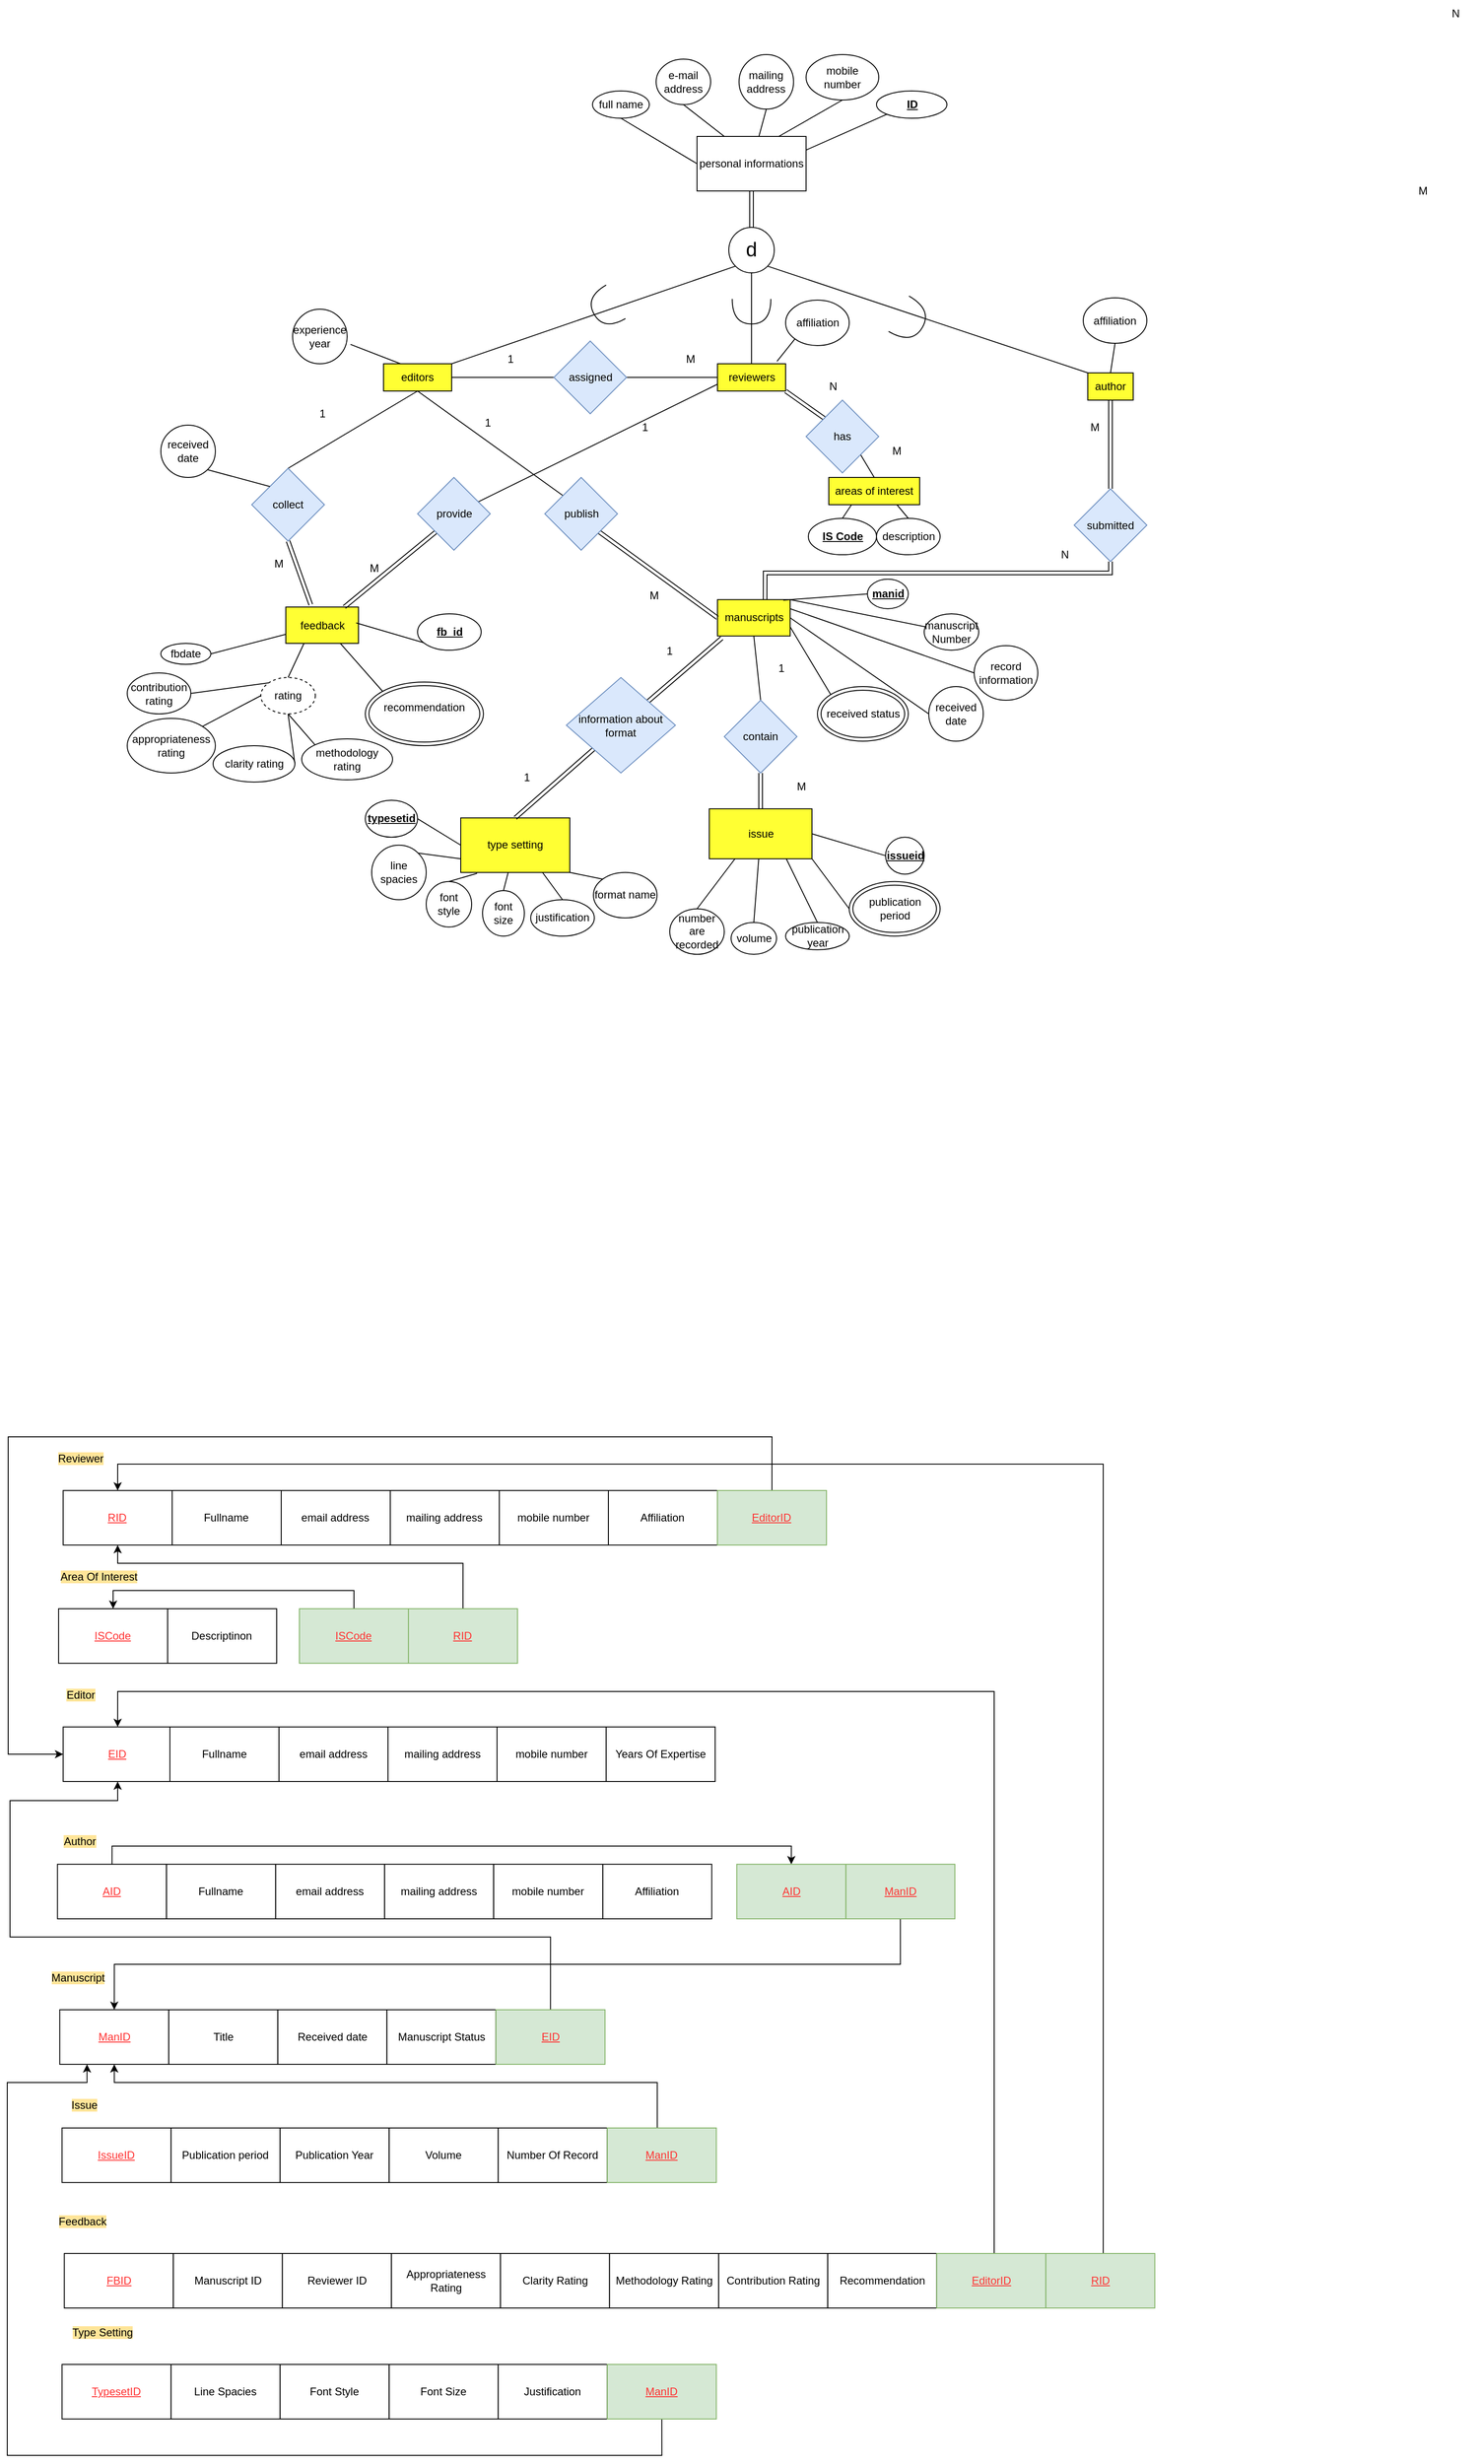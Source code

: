 <mxfile version="21.2.7" type="device">
  <diagram name="Sayfa -1" id="N_Sun983DTggrOHZfptF">
    <mxGraphModel dx="2062" dy="684" grid="1" gridSize="10" guides="1" tooltips="1" connect="1" arrows="1" fold="1" page="1" pageScale="1" pageWidth="827" pageHeight="1169" math="0" shadow="0">
      <root>
        <mxCell id="0" />
        <mxCell id="1" parent="0" />
        <mxCell id="JTGrG_RFn2T3CssoCH3i-1" style="rounded=0;orthogonalLoop=1;jettySize=auto;html=1;exitX=0.5;exitY=1;exitDx=0;exitDy=0;entryX=0.5;entryY=0;entryDx=0;entryDy=0;endArrow=none;endFill=0;" parent="1" source="JTGrG_RFn2T3CssoCH3i-4" target="JTGrG_RFn2T3CssoCH3i-60" edge="1">
          <mxGeometry relative="1" as="geometry" />
        </mxCell>
        <mxCell id="JTGrG_RFn2T3CssoCH3i-2" style="rounded=0;orthogonalLoop=1;jettySize=auto;html=1;exitX=1;exitY=0.5;exitDx=0;exitDy=0;entryX=0;entryY=0.5;entryDx=0;entryDy=0;endArrow=none;endFill=0;" parent="1" source="JTGrG_RFn2T3CssoCH3i-4" target="JTGrG_RFn2T3CssoCH3i-58" edge="1">
          <mxGeometry relative="1" as="geometry" />
        </mxCell>
        <mxCell id="JTGrG_RFn2T3CssoCH3i-3" style="rounded=0;orthogonalLoop=1;jettySize=auto;html=1;exitX=0.5;exitY=1;exitDx=0;exitDy=0;entryX=0;entryY=0;entryDx=0;entryDy=0;endArrow=none;endFill=0;" parent="1" source="JTGrG_RFn2T3CssoCH3i-4" target="JTGrG_RFn2T3CssoCH3i-56" edge="1">
          <mxGeometry relative="1" as="geometry" />
        </mxCell>
        <mxCell id="JTGrG_RFn2T3CssoCH3i-4" value="editors" style="rounded=0;whiteSpace=wrap;html=1;fillColor=#FFFF33;" parent="1" vertex="1">
          <mxGeometry x="-400" y="410" width="75" height="30" as="geometry" />
        </mxCell>
        <mxCell id="JTGrG_RFn2T3CssoCH3i-5" style="rounded=0;orthogonalLoop=1;jettySize=auto;html=1;exitX=1.061;exitY=0.645;exitDx=0;exitDy=0;entryX=0.25;entryY=0;entryDx=0;entryDy=0;endArrow=none;endFill=0;exitPerimeter=0;" parent="1" source="JTGrG_RFn2T3CssoCH3i-6" target="JTGrG_RFn2T3CssoCH3i-4" edge="1">
          <mxGeometry relative="1" as="geometry" />
        </mxCell>
        <mxCell id="JTGrG_RFn2T3CssoCH3i-6" value="experience year" style="ellipse;whiteSpace=wrap;html=1;" parent="1" vertex="1">
          <mxGeometry x="-500" y="350" width="60" height="60" as="geometry" />
        </mxCell>
        <mxCell id="JTGrG_RFn2T3CssoCH3i-12" style="rounded=0;orthogonalLoop=1;jettySize=auto;html=1;exitX=1;exitY=0.75;exitDx=0;exitDy=0;entryX=0;entryY=0;entryDx=0;entryDy=0;endArrow=none;endFill=0;" parent="1" source="JTGrG_RFn2T3CssoCH3i-15" target="JTGrG_RFn2T3CssoCH3i-118" edge="1">
          <mxGeometry relative="1" as="geometry">
            <mxPoint x="50.322" y="604.558" as="targetPoint" />
          </mxGeometry>
        </mxCell>
        <mxCell id="JTGrG_RFn2T3CssoCH3i-13" style="rounded=0;orthogonalLoop=1;jettySize=auto;html=1;entryX=0.5;entryY=0;entryDx=0;entryDy=0;endArrow=none;endFill=0;shape=link;exitX=1;exitY=0.5;exitDx=0;exitDy=0;" parent="1" source="JTGrG_RFn2T3CssoCH3i-77" target="JTGrG_RFn2T3CssoCH3i-43" edge="1">
          <mxGeometry relative="1" as="geometry">
            <mxPoint x="80" y="839.38" as="sourcePoint" />
          </mxGeometry>
        </mxCell>
        <mxCell id="JTGrG_RFn2T3CssoCH3i-14" style="rounded=0;orthogonalLoop=1;jettySize=auto;html=1;exitX=0.06;exitY=1.058;exitDx=0;exitDy=0;entryX=1;entryY=0;entryDx=0;entryDy=0;endArrow=none;endFill=0;exitPerimeter=0;shape=link;" parent="1" source="JTGrG_RFn2T3CssoCH3i-15" target="JTGrG_RFn2T3CssoCH3i-93" edge="1">
          <mxGeometry relative="1" as="geometry" />
        </mxCell>
        <mxCell id="JTGrG_RFn2T3CssoCH3i-15" value="manuscripts" style="rounded=0;whiteSpace=wrap;html=1;fillColor=#FFFF33;" parent="1" vertex="1">
          <mxGeometry x="-32.5" y="669.38" width="80" height="40" as="geometry" />
        </mxCell>
        <mxCell id="JTGrG_RFn2T3CssoCH3i-16" style="rounded=0;orthogonalLoop=1;jettySize=auto;html=1;exitX=0;exitY=0.5;exitDx=0;exitDy=0;entryX=1;entryY=0.5;entryDx=0;entryDy=0;endArrow=none;endFill=0;" parent="1" source="JTGrG_RFn2T3CssoCH3i-17" target="JTGrG_RFn2T3CssoCH3i-15" edge="1">
          <mxGeometry relative="1" as="geometry" />
        </mxCell>
        <mxCell id="JTGrG_RFn2T3CssoCH3i-17" value="received date" style="ellipse;whiteSpace=wrap;html=1;" parent="1" vertex="1">
          <mxGeometry x="200" y="765" width="60" height="60" as="geometry" />
        </mxCell>
        <mxCell id="JTGrG_RFn2T3CssoCH3i-18" style="rounded=0;orthogonalLoop=1;jettySize=auto;html=1;exitX=0;exitY=0.5;exitDx=0;exitDy=0;endArrow=none;endFill=0;entryX=1;entryY=0.25;entryDx=0;entryDy=0;" parent="1" source="JTGrG_RFn2T3CssoCH3i-19" target="JTGrG_RFn2T3CssoCH3i-15" edge="1">
          <mxGeometry relative="1" as="geometry" />
        </mxCell>
        <mxCell id="JTGrG_RFn2T3CssoCH3i-19" value="record information" style="ellipse;whiteSpace=wrap;html=1;" parent="1" vertex="1">
          <mxGeometry x="250" y="720" width="70" height="60" as="geometry" />
        </mxCell>
        <mxCell id="JTGrG_RFn2T3CssoCH3i-20" style="rounded=0;orthogonalLoop=1;jettySize=auto;html=1;entryX=1;entryY=0;entryDx=0;entryDy=0;endArrow=none;endFill=0;" parent="1" source="JTGrG_RFn2T3CssoCH3i-21" target="JTGrG_RFn2T3CssoCH3i-15" edge="1">
          <mxGeometry relative="1" as="geometry" />
        </mxCell>
        <mxCell id="JTGrG_RFn2T3CssoCH3i-21" value="manuscript Number" style="ellipse;whiteSpace=wrap;html=1;" parent="1" vertex="1">
          <mxGeometry x="195" y="685" width="60" height="40" as="geometry" />
        </mxCell>
        <mxCell id="JTGrG_RFn2T3CssoCH3i-22" value="author" style="rounded=0;whiteSpace=wrap;html=1;fillColor=#FFFF33;" parent="1" vertex="1">
          <mxGeometry x="375" y="420" width="50" height="30" as="geometry" />
        </mxCell>
        <mxCell id="DfyGqf4TCTLHo5Vh78Qi-8" style="rounded=0;orthogonalLoop=1;jettySize=auto;html=1;exitX=0.5;exitY=1;exitDx=0;exitDy=0;endArrow=none;endFill=0;" parent="1" source="JTGrG_RFn2T3CssoCH3i-28" target="JTGrG_RFn2T3CssoCH3i-120" edge="1">
          <mxGeometry relative="1" as="geometry" />
        </mxCell>
        <mxCell id="JTGrG_RFn2T3CssoCH3i-28" value="mailing address" style="ellipse;whiteSpace=wrap;html=1;" parent="1" vertex="1">
          <mxGeometry x="-8.75" y="70" width="60" height="60" as="geometry" />
        </mxCell>
        <mxCell id="JTGrG_RFn2T3CssoCH3i-31" style="rounded=0;orthogonalLoop=1;jettySize=auto;html=1;exitX=0;exitY=0.75;exitDx=0;exitDy=0;endArrow=none;endFill=0;" parent="1" source="JTGrG_RFn2T3CssoCH3i-33" target="JTGrG_RFn2T3CssoCH3i-62" edge="1">
          <mxGeometry relative="1" as="geometry" />
        </mxCell>
        <mxCell id="JTGrG_RFn2T3CssoCH3i-32" style="rounded=0;orthogonalLoop=1;jettySize=auto;html=1;exitX=1;exitY=1;exitDx=0;exitDy=0;entryX=0;entryY=0;entryDx=0;entryDy=0;endArrow=none;endFill=0;shape=link;" parent="1" source="JTGrG_RFn2T3CssoCH3i-33" target="JTGrG_RFn2T3CssoCH3i-64" edge="1">
          <mxGeometry relative="1" as="geometry" />
        </mxCell>
        <mxCell id="JTGrG_RFn2T3CssoCH3i-33" value="reviewers" style="rounded=0;whiteSpace=wrap;html=1;fillColor=#FFFF33;" parent="1" vertex="1">
          <mxGeometry x="-32.5" y="410" width="75" height="30" as="geometry" />
        </mxCell>
        <mxCell id="JTGrG_RFn2T3CssoCH3i-42" value="feedback" style="rounded=0;whiteSpace=wrap;html=1;fillColor=#FFFF33;" parent="1" vertex="1">
          <mxGeometry x="-507.5" y="677.5" width="80" height="40" as="geometry" />
        </mxCell>
        <mxCell id="DfyGqf4TCTLHo5Vh78Qi-77" style="rounded=0;orthogonalLoop=1;jettySize=auto;html=1;exitX=1;exitY=0.5;exitDx=0;exitDy=0;entryX=0;entryY=0.5;entryDx=0;entryDy=0;endArrow=none;endFill=0;" parent="1" source="JTGrG_RFn2T3CssoCH3i-43" target="DfyGqf4TCTLHo5Vh78Qi-76" edge="1">
          <mxGeometry relative="1" as="geometry" />
        </mxCell>
        <mxCell id="JTGrG_RFn2T3CssoCH3i-43" value="issue" style="rounded=0;whiteSpace=wrap;html=1;fillColor=#FFFF33;" parent="1" vertex="1">
          <mxGeometry x="-41.5" y="899.38" width="113" height="55" as="geometry" />
        </mxCell>
        <mxCell id="JTGrG_RFn2T3CssoCH3i-44" style="rounded=0;orthogonalLoop=1;jettySize=auto;html=1;exitX=0.5;exitY=0;exitDx=0;exitDy=0;endArrow=none;endFill=0;entryX=0.25;entryY=1;entryDx=0;entryDy=0;" parent="1" source="JTGrG_RFn2T3CssoCH3i-45" target="JTGrG_RFn2T3CssoCH3i-43" edge="1">
          <mxGeometry relative="1" as="geometry">
            <mxPoint x="40" y="1029.38" as="targetPoint" />
          </mxGeometry>
        </mxCell>
        <mxCell id="JTGrG_RFn2T3CssoCH3i-45" value="number are recorded" style="ellipse;whiteSpace=wrap;html=1;" parent="1" vertex="1">
          <mxGeometry x="-85" y="1009.38" width="60" height="50" as="geometry" />
        </mxCell>
        <mxCell id="JTGrG_RFn2T3CssoCH3i-46" style="rounded=0;orthogonalLoop=1;jettySize=auto;html=1;endArrow=none;endFill=0;exitX=0.5;exitY=0;exitDx=0;exitDy=0;" parent="1" source="JTGrG_RFn2T3CssoCH3i-47" target="JTGrG_RFn2T3CssoCH3i-43" edge="1">
          <mxGeometry relative="1" as="geometry" />
        </mxCell>
        <mxCell id="JTGrG_RFn2T3CssoCH3i-47" value="volume" style="ellipse;whiteSpace=wrap;html=1;" parent="1" vertex="1">
          <mxGeometry x="-17.5" y="1024.38" width="50" height="35" as="geometry" />
        </mxCell>
        <mxCell id="JTGrG_RFn2T3CssoCH3i-48" style="rounded=0;orthogonalLoop=1;jettySize=auto;html=1;exitX=0.5;exitY=0;exitDx=0;exitDy=0;endArrow=none;endFill=0;entryX=0.75;entryY=1;entryDx=0;entryDy=0;" parent="1" source="JTGrG_RFn2T3CssoCH3i-49" target="JTGrG_RFn2T3CssoCH3i-43" edge="1">
          <mxGeometry relative="1" as="geometry">
            <mxPoint x="321" y="924.38" as="targetPoint" />
          </mxGeometry>
        </mxCell>
        <mxCell id="JTGrG_RFn2T3CssoCH3i-49" value="publication year" style="ellipse;whiteSpace=wrap;html=1;" parent="1" vertex="1">
          <mxGeometry x="42.5" y="1024.38" width="70" height="30" as="geometry" />
        </mxCell>
        <mxCell id="JTGrG_RFn2T3CssoCH3i-50" style="rounded=0;orthogonalLoop=1;jettySize=auto;html=1;endArrow=none;endFill=0;exitX=0;exitY=0.5;exitDx=0;exitDy=0;entryX=1;entryY=1;entryDx=0;entryDy=0;" parent="1" source="JTGrG_RFn2T3CssoCH3i-119" target="JTGrG_RFn2T3CssoCH3i-43" edge="1">
          <mxGeometry relative="1" as="geometry">
            <mxPoint x="297" y="824.38" as="sourcePoint" />
            <mxPoint x="210" y="849.38" as="targetPoint" />
          </mxGeometry>
        </mxCell>
        <mxCell id="JTGrG_RFn2T3CssoCH3i-51" value="areas of interest" style="rounded=0;whiteSpace=wrap;html=1;fillColor=#FFFF33;" parent="1" vertex="1">
          <mxGeometry x="90" y="535" width="100" height="30" as="geometry" />
        </mxCell>
        <mxCell id="JTGrG_RFn2T3CssoCH3i-52" value="type setting" style="rounded=0;whiteSpace=wrap;html=1;fillColor=#FFFF33;" parent="1" vertex="1">
          <mxGeometry x="-315" y="909.38" width="120" height="60" as="geometry" />
        </mxCell>
        <mxCell id="JTGrG_RFn2T3CssoCH3i-154" style="rounded=0;orthogonalLoop=1;jettySize=auto;html=1;exitX=0.5;exitY=0;exitDx=0;exitDy=0;entryX=0.5;entryY=1;entryDx=0;entryDy=0;endArrow=none;endFill=0;shape=link;" parent="1" source="JTGrG_RFn2T3CssoCH3i-54" target="JTGrG_RFn2T3CssoCH3i-22" edge="1">
          <mxGeometry relative="1" as="geometry" />
        </mxCell>
        <mxCell id="JTGrG_RFn2T3CssoCH3i-155" style="rounded=0;orthogonalLoop=1;jettySize=auto;html=1;exitX=0.5;exitY=1;exitDx=0;exitDy=0;entryX=0.655;entryY=0.002;entryDx=0;entryDy=0;endArrow=none;endFill=0;entryPerimeter=0;shape=link;" parent="1" source="JTGrG_RFn2T3CssoCH3i-54" target="JTGrG_RFn2T3CssoCH3i-15" edge="1">
          <mxGeometry relative="1" as="geometry">
            <Array as="points">
              <mxPoint x="400" y="640" />
              <mxPoint x="20" y="640" />
            </Array>
          </mxGeometry>
        </mxCell>
        <mxCell id="JTGrG_RFn2T3CssoCH3i-54" value="submitted" style="rhombus;whiteSpace=wrap;html=1;fillColor=#dae8fc;strokeColor=#6c8ebf;" parent="1" vertex="1">
          <mxGeometry x="360" y="547.5" width="80" height="80" as="geometry" />
        </mxCell>
        <mxCell id="JTGrG_RFn2T3CssoCH3i-55" style="rounded=0;orthogonalLoop=1;jettySize=auto;html=1;exitX=1;exitY=1;exitDx=0;exitDy=0;entryX=0;entryY=0.5;entryDx=0;entryDy=0;endArrow=none;endFill=0;shape=link;" parent="1" source="JTGrG_RFn2T3CssoCH3i-56" target="JTGrG_RFn2T3CssoCH3i-15" edge="1">
          <mxGeometry relative="1" as="geometry" />
        </mxCell>
        <mxCell id="JTGrG_RFn2T3CssoCH3i-56" value="publish" style="rhombus;whiteSpace=wrap;html=1;fillColor=#dae8fc;strokeColor=#6c8ebf;" parent="1" vertex="1">
          <mxGeometry x="-222.5" y="535" width="80" height="80" as="geometry" />
        </mxCell>
        <mxCell id="JTGrG_RFn2T3CssoCH3i-57" style="rounded=0;orthogonalLoop=1;jettySize=auto;html=1;exitX=1;exitY=0.5;exitDx=0;exitDy=0;endArrow=none;endFill=0;" parent="1" source="JTGrG_RFn2T3CssoCH3i-58" target="JTGrG_RFn2T3CssoCH3i-33" edge="1">
          <mxGeometry relative="1" as="geometry" />
        </mxCell>
        <mxCell id="JTGrG_RFn2T3CssoCH3i-58" value="assigned" style="rhombus;whiteSpace=wrap;html=1;fillColor=#dae8fc;strokeColor=#6c8ebf;" parent="1" vertex="1">
          <mxGeometry x="-212.5" y="385" width="80" height="80" as="geometry" />
        </mxCell>
        <mxCell id="JTGrG_RFn2T3CssoCH3i-59" style="rounded=0;orthogonalLoop=1;jettySize=auto;html=1;exitX=0.5;exitY=1;exitDx=0;exitDy=0;endArrow=none;endFill=0;shape=link;" parent="1" source="JTGrG_RFn2T3CssoCH3i-60" edge="1">
          <mxGeometry relative="1" as="geometry">
            <mxPoint x="-480" y="675" as="targetPoint" />
          </mxGeometry>
        </mxCell>
        <mxCell id="JTGrG_RFn2T3CssoCH3i-60" value="collect" style="rhombus;whiteSpace=wrap;html=1;fillColor=#dae8fc;strokeColor=#6c8ebf;" parent="1" vertex="1">
          <mxGeometry x="-545" y="525" width="80" height="80" as="geometry" />
        </mxCell>
        <mxCell id="JTGrG_RFn2T3CssoCH3i-61" style="rounded=0;orthogonalLoop=1;jettySize=auto;html=1;exitX=0;exitY=1;exitDx=0;exitDy=0;endArrow=none;endFill=0;shape=link;" parent="1" source="JTGrG_RFn2T3CssoCH3i-62" target="JTGrG_RFn2T3CssoCH3i-42" edge="1">
          <mxGeometry relative="1" as="geometry" />
        </mxCell>
        <mxCell id="JTGrG_RFn2T3CssoCH3i-62" value="provide" style="rhombus;whiteSpace=wrap;html=1;fillColor=#dae8fc;strokeColor=#6c8ebf;" parent="1" vertex="1">
          <mxGeometry x="-362.5" y="535" width="80" height="80" as="geometry" />
        </mxCell>
        <mxCell id="JTGrG_RFn2T3CssoCH3i-63" style="rounded=0;orthogonalLoop=1;jettySize=auto;html=1;exitX=1;exitY=1;exitDx=0;exitDy=0;entryX=0.5;entryY=0;entryDx=0;entryDy=0;endArrow=none;endFill=0;" parent="1" source="JTGrG_RFn2T3CssoCH3i-64" target="JTGrG_RFn2T3CssoCH3i-51" edge="1">
          <mxGeometry relative="1" as="geometry" />
        </mxCell>
        <mxCell id="JTGrG_RFn2T3CssoCH3i-64" value="has" style="rhombus;whiteSpace=wrap;html=1;fillColor=#dae8fc;strokeColor=#6c8ebf;" parent="1" vertex="1">
          <mxGeometry x="65" y="450" width="80" height="80" as="geometry" />
        </mxCell>
        <mxCell id="JTGrG_RFn2T3CssoCH3i-67" value="N" style="text;html=1;strokeColor=none;fillColor=none;align=center;verticalAlign=middle;whiteSpace=wrap;rounded=0;" parent="1" vertex="1">
          <mxGeometry x="320" y="605" width="60" height="30" as="geometry" />
        </mxCell>
        <mxCell id="JTGrG_RFn2T3CssoCH3i-68" value="M" style="text;html=1;strokeColor=none;fillColor=none;align=center;verticalAlign=middle;whiteSpace=wrap;rounded=0;" parent="1" vertex="1">
          <mxGeometry x="353" y="465" width="60" height="30" as="geometry" />
        </mxCell>
        <mxCell id="JTGrG_RFn2T3CssoCH3i-72" value="1" style="text;html=1;strokeColor=none;fillColor=none;align=center;verticalAlign=middle;whiteSpace=wrap;rounded=0;" parent="1" vertex="1">
          <mxGeometry x="-497.5" y="450" width="60" height="30" as="geometry" />
        </mxCell>
        <mxCell id="JTGrG_RFn2T3CssoCH3i-73" value="M" style="text;html=1;strokeColor=none;fillColor=none;align=center;verticalAlign=middle;whiteSpace=wrap;rounded=0;" parent="1" vertex="1">
          <mxGeometry x="-132.5" y="650" width="60" height="30" as="geometry" />
        </mxCell>
        <mxCell id="JTGrG_RFn2T3CssoCH3i-74" value="M" style="text;html=1;strokeColor=none;fillColor=none;align=center;verticalAlign=middle;whiteSpace=wrap;rounded=0;" parent="1" vertex="1">
          <mxGeometry x="713.75" y="205" width="60" height="30" as="geometry" />
        </mxCell>
        <mxCell id="JTGrG_RFn2T3CssoCH3i-75" value="N" style="text;html=1;strokeColor=none;fillColor=none;align=center;verticalAlign=middle;whiteSpace=wrap;rounded=0;" parent="1" vertex="1">
          <mxGeometry x="750" y="10" width="60" height="30" as="geometry" />
        </mxCell>
        <mxCell id="JTGrG_RFn2T3CssoCH3i-76" value="" style="rounded=0;orthogonalLoop=1;jettySize=auto;html=1;exitX=0.5;exitY=1;exitDx=0;exitDy=0;entryX=0;entryY=0.5;entryDx=0;entryDy=0;endArrow=none;endFill=0;" parent="1" source="JTGrG_RFn2T3CssoCH3i-15" target="JTGrG_RFn2T3CssoCH3i-77" edge="1">
          <mxGeometry relative="1" as="geometry">
            <mxPoint x="23" y="709.38" as="sourcePoint" />
            <mxPoint x="429" y="954.38" as="targetPoint" />
          </mxGeometry>
        </mxCell>
        <mxCell id="JTGrG_RFn2T3CssoCH3i-77" value="contain" style="rhombus;whiteSpace=wrap;html=1;fillColor=#dae8fc;strokeColor=#6c8ebf;direction=south;" parent="1" vertex="1">
          <mxGeometry x="-25" y="780" width="80" height="80" as="geometry" />
        </mxCell>
        <mxCell id="JTGrG_RFn2T3CssoCH3i-78" value="1" style="text;html=1;strokeColor=none;fillColor=none;align=center;verticalAlign=middle;whiteSpace=wrap;rounded=0;" parent="1" vertex="1">
          <mxGeometry x="7.5" y="730" width="60" height="30" as="geometry" />
        </mxCell>
        <mxCell id="JTGrG_RFn2T3CssoCH3i-79" value="M" style="text;html=1;strokeColor=none;fillColor=none;align=center;verticalAlign=middle;whiteSpace=wrap;rounded=0;" parent="1" vertex="1">
          <mxGeometry x="30" y="860" width="60" height="30" as="geometry" />
        </mxCell>
        <mxCell id="JTGrG_RFn2T3CssoCH3i-80" style="rounded=0;orthogonalLoop=1;jettySize=auto;html=1;exitX=0.5;exitY=0;exitDx=0;exitDy=0;entryX=0.75;entryY=1;entryDx=0;entryDy=0;endArrow=none;endFill=0;" parent="1" source="JTGrG_RFn2T3CssoCH3i-81" target="JTGrG_RFn2T3CssoCH3i-51" edge="1">
          <mxGeometry relative="1" as="geometry" />
        </mxCell>
        <mxCell id="JTGrG_RFn2T3CssoCH3i-81" value="description" style="ellipse;whiteSpace=wrap;html=1;" parent="1" vertex="1">
          <mxGeometry x="142.5" y="580" width="70" height="40" as="geometry" />
        </mxCell>
        <mxCell id="JTGrG_RFn2T3CssoCH3i-82" style="rounded=0;orthogonalLoop=1;jettySize=auto;html=1;exitX=0.5;exitY=0;exitDx=0;exitDy=0;entryX=0.25;entryY=1;entryDx=0;entryDy=0;endArrow=none;endFill=0;" parent="1" source="JTGrG_RFn2T3CssoCH3i-83" target="JTGrG_RFn2T3CssoCH3i-51" edge="1">
          <mxGeometry relative="1" as="geometry" />
        </mxCell>
        <mxCell id="JTGrG_RFn2T3CssoCH3i-83" value="&lt;u&gt;&lt;b&gt;IS Code&lt;/b&gt;&lt;/u&gt;" style="ellipse;whiteSpace=wrap;html=1;" parent="1" vertex="1">
          <mxGeometry x="67.5" y="580" width="75" height="40" as="geometry" />
        </mxCell>
        <mxCell id="JTGrG_RFn2T3CssoCH3i-84" style="rounded=0;orthogonalLoop=1;jettySize=auto;html=1;exitX=1;exitY=0;exitDx=0;exitDy=0;entryX=0;entryY=0.75;entryDx=0;entryDy=0;endArrow=none;endFill=0;" parent="1" source="JTGrG_RFn2T3CssoCH3i-85" target="JTGrG_RFn2T3CssoCH3i-52" edge="1">
          <mxGeometry relative="1" as="geometry" />
        </mxCell>
        <mxCell id="JTGrG_RFn2T3CssoCH3i-85" value="line spacies" style="ellipse;whiteSpace=wrap;html=1;" parent="1" vertex="1">
          <mxGeometry x="-413" y="939.38" width="60" height="60" as="geometry" />
        </mxCell>
        <mxCell id="JTGrG_RFn2T3CssoCH3i-86" style="rounded=0;orthogonalLoop=1;jettySize=auto;html=1;exitX=0.5;exitY=0;exitDx=0;exitDy=0;entryX=0.75;entryY=1;entryDx=0;entryDy=0;endArrow=none;endFill=0;" parent="1" source="JTGrG_RFn2T3CssoCH3i-87" target="JTGrG_RFn2T3CssoCH3i-52" edge="1">
          <mxGeometry relative="1" as="geometry" />
        </mxCell>
        <mxCell id="JTGrG_RFn2T3CssoCH3i-87" value="justification" style="ellipse;whiteSpace=wrap;html=1;" parent="1" vertex="1">
          <mxGeometry x="-238" y="999.38" width="70" height="40" as="geometry" />
        </mxCell>
        <mxCell id="JTGrG_RFn2T3CssoCH3i-88" style="rounded=0;orthogonalLoop=1;jettySize=auto;html=1;exitX=0.5;exitY=0;exitDx=0;exitDy=0;endArrow=none;endFill=0;" parent="1" source="JTGrG_RFn2T3CssoCH3i-89" target="JTGrG_RFn2T3CssoCH3i-52" edge="1">
          <mxGeometry relative="1" as="geometry" />
        </mxCell>
        <mxCell id="JTGrG_RFn2T3CssoCH3i-89" value="font size" style="ellipse;whiteSpace=wrap;html=1;" parent="1" vertex="1">
          <mxGeometry x="-291" y="989.38" width="46" height="50" as="geometry" />
        </mxCell>
        <mxCell id="JTGrG_RFn2T3CssoCH3i-90" style="rounded=0;orthogonalLoop=1;jettySize=auto;html=1;exitX=0.5;exitY=0;exitDx=0;exitDy=0;entryX=0.15;entryY=1.017;entryDx=0;entryDy=0;entryPerimeter=0;endArrow=none;endFill=0;" parent="1" source="JTGrG_RFn2T3CssoCH3i-91" target="JTGrG_RFn2T3CssoCH3i-52" edge="1">
          <mxGeometry relative="1" as="geometry" />
        </mxCell>
        <mxCell id="JTGrG_RFn2T3CssoCH3i-91" value="font style" style="ellipse;whiteSpace=wrap;html=1;" parent="1" vertex="1">
          <mxGeometry x="-353" y="979.38" width="50" height="50" as="geometry" />
        </mxCell>
        <mxCell id="JTGrG_RFn2T3CssoCH3i-92" style="rounded=0;orthogonalLoop=1;jettySize=auto;html=1;exitX=0;exitY=1;exitDx=0;exitDy=0;entryX=0.5;entryY=0;entryDx=0;entryDy=0;endArrow=none;endFill=0;shape=link;" parent="1" source="JTGrG_RFn2T3CssoCH3i-93" target="JTGrG_RFn2T3CssoCH3i-52" edge="1">
          <mxGeometry relative="1" as="geometry" />
        </mxCell>
        <mxCell id="JTGrG_RFn2T3CssoCH3i-93" value="information about format" style="rhombus;whiteSpace=wrap;html=1;fillColor=#dae8fc;strokeColor=#6c8ebf;" parent="1" vertex="1">
          <mxGeometry x="-198.75" y="755" width="120" height="105" as="geometry" />
        </mxCell>
        <mxCell id="JTGrG_RFn2T3CssoCH3i-94" style="rounded=0;orthogonalLoop=1;jettySize=auto;html=1;exitX=0;exitY=0;exitDx=0;exitDy=0;entryX=0.75;entryY=1;entryDx=0;entryDy=0;endArrow=none;endFill=0;" parent="1" source="JTGrG_RFn2T3CssoCH3i-113" target="JTGrG_RFn2T3CssoCH3i-42" edge="1">
          <mxGeometry relative="1" as="geometry">
            <mxPoint x="-703.793" y="712.931" as="sourcePoint" />
          </mxGeometry>
        </mxCell>
        <mxCell id="JTGrG_RFn2T3CssoCH3i-95" style="rounded=0;orthogonalLoop=1;jettySize=auto;html=1;exitX=0.5;exitY=1;exitDx=0;exitDy=0;endArrow=none;endFill=0;" parent="1" source="JTGrG_RFn2T3CssoCH3i-96" edge="1">
          <mxGeometry relative="1" as="geometry">
            <mxPoint x="-430" y="695" as="targetPoint" />
          </mxGeometry>
        </mxCell>
        <mxCell id="JTGrG_RFn2T3CssoCH3i-96" value="&lt;u&gt;&lt;b&gt;fb_id&lt;br&gt;&lt;/b&gt;&lt;/u&gt;" style="ellipse;whiteSpace=wrap;html=1;" parent="1" vertex="1">
          <mxGeometry x="-362.5" y="685" width="70" height="40" as="geometry" />
        </mxCell>
        <mxCell id="JTGrG_RFn2T3CssoCH3i-97" style="rounded=0;orthogonalLoop=1;jettySize=auto;html=1;exitX=0;exitY=0;exitDx=0;exitDy=0;endArrow=none;endFill=0;entryX=0.5;entryY=1;entryDx=0;entryDy=0;" parent="1" source="JTGrG_RFn2T3CssoCH3i-98" target="JTGrG_RFn2T3CssoCH3i-115" edge="1">
          <mxGeometry relative="1" as="geometry">
            <mxPoint x="-577.95" y="831.55" as="targetPoint" />
          </mxGeometry>
        </mxCell>
        <mxCell id="JTGrG_RFn2T3CssoCH3i-98" value="methodology rating" style="ellipse;whiteSpace=wrap;html=1;" parent="1" vertex="1">
          <mxGeometry x="-490" y="822.5" width="100" height="45" as="geometry" />
        </mxCell>
        <mxCell id="JTGrG_RFn2T3CssoCH3i-99" style="rounded=0;orthogonalLoop=1;jettySize=auto;html=1;exitX=1;exitY=0.5;exitDx=0;exitDy=0;entryX=0.5;entryY=1;entryDx=0;entryDy=0;endArrow=none;endFill=0;" parent="1" source="JTGrG_RFn2T3CssoCH3i-100" target="JTGrG_RFn2T3CssoCH3i-115" edge="1">
          <mxGeometry relative="1" as="geometry">
            <mxPoint x="-582.5" y="816.25" as="targetPoint" />
          </mxGeometry>
        </mxCell>
        <mxCell id="JTGrG_RFn2T3CssoCH3i-100" value="clarity rating" style="ellipse;whiteSpace=wrap;html=1;" parent="1" vertex="1">
          <mxGeometry x="-587.5" y="830" width="90" height="40" as="geometry" />
        </mxCell>
        <mxCell id="JTGrG_RFn2T3CssoCH3i-101" style="rounded=0;orthogonalLoop=1;jettySize=auto;html=1;exitX=1;exitY=0;exitDx=0;exitDy=0;entryX=0;entryY=0.5;entryDx=0;entryDy=0;endArrow=none;endFill=0;" parent="1" source="JTGrG_RFn2T3CssoCH3i-102" target="JTGrG_RFn2T3CssoCH3i-115" edge="1">
          <mxGeometry relative="1" as="geometry">
            <mxPoint x="-572.192" y="794.988" as="targetPoint" />
          </mxGeometry>
        </mxCell>
        <mxCell id="JTGrG_RFn2T3CssoCH3i-102" value="appropriateness rating" style="ellipse;whiteSpace=wrap;html=1;" parent="1" vertex="1">
          <mxGeometry x="-682" y="800" width="97" height="60" as="geometry" />
        </mxCell>
        <mxCell id="JTGrG_RFn2T3CssoCH3i-103" style="rounded=0;orthogonalLoop=1;jettySize=auto;html=1;exitX=0;exitY=0;exitDx=0;exitDy=0;entryX=1;entryY=1;entryDx=0;entryDy=0;endArrow=none;endFill=0;" parent="1" source="JTGrG_RFn2T3CssoCH3i-104" target="JTGrG_RFn2T3CssoCH3i-52" edge="1">
          <mxGeometry relative="1" as="geometry" />
        </mxCell>
        <mxCell id="JTGrG_RFn2T3CssoCH3i-104" value="format name" style="ellipse;whiteSpace=wrap;html=1;" parent="1" vertex="1">
          <mxGeometry x="-169" y="969.38" width="70" height="50" as="geometry" />
        </mxCell>
        <mxCell id="JTGrG_RFn2T3CssoCH3i-105" value="1" style="text;html=1;strokeColor=none;fillColor=none;align=center;verticalAlign=middle;whiteSpace=wrap;rounded=0;" parent="1" vertex="1">
          <mxGeometry x="-142.5" y="465" width="60" height="30" as="geometry" />
        </mxCell>
        <mxCell id="JTGrG_RFn2T3CssoCH3i-106" value="M" style="text;html=1;strokeColor=none;fillColor=none;align=center;verticalAlign=middle;whiteSpace=wrap;rounded=0;" parent="1" vertex="1">
          <mxGeometry x="-440" y="620" width="60" height="30" as="geometry" />
        </mxCell>
        <mxCell id="JTGrG_RFn2T3CssoCH3i-107" value="M" style="text;html=1;strokeColor=none;fillColor=none;align=center;verticalAlign=middle;whiteSpace=wrap;rounded=0;" parent="1" vertex="1">
          <mxGeometry x="-92.5" y="390" width="60" height="30" as="geometry" />
        </mxCell>
        <mxCell id="JTGrG_RFn2T3CssoCH3i-109" value="M" style="text;html=1;strokeColor=none;fillColor=none;align=center;verticalAlign=middle;whiteSpace=wrap;rounded=0;" parent="1" vertex="1">
          <mxGeometry x="-545" y="615" width="60" height="30" as="geometry" />
        </mxCell>
        <mxCell id="JTGrG_RFn2T3CssoCH3i-110" value="1" style="text;html=1;strokeColor=none;fillColor=none;align=center;verticalAlign=middle;whiteSpace=wrap;rounded=0;" parent="1" vertex="1">
          <mxGeometry x="-290" y="390" width="60" height="30" as="geometry" />
        </mxCell>
        <mxCell id="JTGrG_RFn2T3CssoCH3i-111" style="rounded=0;orthogonalLoop=1;jettySize=auto;html=1;exitX=1;exitY=0.5;exitDx=0;exitDy=0;entryX=0;entryY=0;entryDx=0;entryDy=0;endArrow=none;endFill=0;" parent="1" source="JTGrG_RFn2T3CssoCH3i-112" target="JTGrG_RFn2T3CssoCH3i-115" edge="1">
          <mxGeometry relative="1" as="geometry" />
        </mxCell>
        <mxCell id="JTGrG_RFn2T3CssoCH3i-112" value="contribution rating" style="ellipse;whiteSpace=wrap;html=1;" parent="1" vertex="1">
          <mxGeometry x="-682" y="750" width="70" height="45" as="geometry" />
        </mxCell>
        <mxCell id="JTGrG_RFn2T3CssoCH3i-113" value="&#xa;&lt;span style=&quot;color: rgb(0, 0, 0); font-family: Helvetica; font-size: 12px; font-style: normal; font-variant-ligatures: normal; font-variant-caps: normal; font-weight: 400; letter-spacing: normal; orphans: 2; text-align: center; text-indent: 0px; text-transform: none; widows: 2; word-spacing: 0px; -webkit-text-stroke-width: 0px; background-color: rgb(251, 251, 251); text-decoration-thickness: initial; text-decoration-style: initial; text-decoration-color: initial; float: none; display: inline !important;&quot;&gt;recommendation&lt;/span&gt;&#xa;&#xa;" style="ellipse;shape=doubleEllipse;whiteSpace=wrap;html=1;" parent="1" vertex="1">
          <mxGeometry x="-420" y="760" width="130" height="70" as="geometry" />
        </mxCell>
        <mxCell id="JTGrG_RFn2T3CssoCH3i-114" style="rounded=0;orthogonalLoop=1;jettySize=auto;html=1;exitX=0.5;exitY=0;exitDx=0;exitDy=0;entryX=0.25;entryY=1;entryDx=0;entryDy=0;endArrow=none;endFill=0;" parent="1" source="JTGrG_RFn2T3CssoCH3i-115" target="JTGrG_RFn2T3CssoCH3i-42" edge="1">
          <mxGeometry relative="1" as="geometry" />
        </mxCell>
        <mxCell id="JTGrG_RFn2T3CssoCH3i-115" value="rating" style="ellipse;whiteSpace=wrap;html=1;dashed=1;" parent="1" vertex="1">
          <mxGeometry x="-535" y="755" width="60" height="40" as="geometry" />
        </mxCell>
        <mxCell id="JTGrG_RFn2T3CssoCH3i-116" style="rounded=0;orthogonalLoop=1;jettySize=auto;html=1;exitX=1;exitY=1;exitDx=0;exitDy=0;entryX=0;entryY=0;entryDx=0;entryDy=0;endArrow=none;endFill=0;" parent="1" source="JTGrG_RFn2T3CssoCH3i-117" target="JTGrG_RFn2T3CssoCH3i-60" edge="1">
          <mxGeometry relative="1" as="geometry" />
        </mxCell>
        <mxCell id="JTGrG_RFn2T3CssoCH3i-117" value="received date" style="ellipse;whiteSpace=wrap;html=1;" parent="1" vertex="1">
          <mxGeometry x="-645" y="477.5" width="60" height="57.5" as="geometry" />
        </mxCell>
        <mxCell id="JTGrG_RFn2T3CssoCH3i-118" value="received status" style="ellipse;shape=doubleEllipse;whiteSpace=wrap;html=1;" parent="1" vertex="1">
          <mxGeometry x="77.5" y="765" width="100" height="60" as="geometry" />
        </mxCell>
        <mxCell id="JTGrG_RFn2T3CssoCH3i-119" value="publication period" style="ellipse;shape=doubleEllipse;whiteSpace=wrap;html=1;" parent="1" vertex="1">
          <mxGeometry x="112.5" y="979.38" width="100" height="60" as="geometry" />
        </mxCell>
        <mxCell id="JTGrG_RFn2T3CssoCH3i-120" value="personal informations" style="rounded=0;whiteSpace=wrap;html=1;" parent="1" vertex="1">
          <mxGeometry x="-55" y="160" width="120" height="60" as="geometry" />
        </mxCell>
        <mxCell id="JTGrG_RFn2T3CssoCH3i-127" style="rounded=0;orthogonalLoop=1;jettySize=auto;html=1;exitX=0.5;exitY=0;exitDx=0;exitDy=0;entryX=0.5;entryY=1;entryDx=0;entryDy=0;endArrow=none;endFill=0;shape=link;" parent="1" source="JTGrG_RFn2T3CssoCH3i-121" target="JTGrG_RFn2T3CssoCH3i-120" edge="1">
          <mxGeometry relative="1" as="geometry" />
        </mxCell>
        <mxCell id="JTGrG_RFn2T3CssoCH3i-140" style="rounded=0;orthogonalLoop=1;jettySize=auto;html=1;exitX=1;exitY=1;exitDx=0;exitDy=0;entryX=0;entryY=0;entryDx=0;entryDy=0;endArrow=none;endFill=0;" parent="1" source="JTGrG_RFn2T3CssoCH3i-121" target="JTGrG_RFn2T3CssoCH3i-22" edge="1">
          <mxGeometry relative="1" as="geometry" />
        </mxCell>
        <mxCell id="JTGrG_RFn2T3CssoCH3i-141" style="rounded=0;orthogonalLoop=1;jettySize=auto;html=1;exitX=0;exitY=1;exitDx=0;exitDy=0;entryX=1;entryY=0;entryDx=0;entryDy=0;endArrow=none;endFill=0;" parent="1" source="JTGrG_RFn2T3CssoCH3i-121" target="JTGrG_RFn2T3CssoCH3i-4" edge="1">
          <mxGeometry relative="1" as="geometry" />
        </mxCell>
        <mxCell id="JTGrG_RFn2T3CssoCH3i-142" style="rounded=0;orthogonalLoop=1;jettySize=auto;html=1;exitX=0.5;exitY=1;exitDx=0;exitDy=0;entryX=0.5;entryY=0;entryDx=0;entryDy=0;endArrow=none;endFill=0;" parent="1" source="JTGrG_RFn2T3CssoCH3i-121" target="JTGrG_RFn2T3CssoCH3i-33" edge="1">
          <mxGeometry relative="1" as="geometry" />
        </mxCell>
        <mxCell id="JTGrG_RFn2T3CssoCH3i-121" value="&lt;font style=&quot;font-size: 22px;&quot;&gt;d&lt;/font&gt;" style="ellipse;whiteSpace=wrap;html=1;aspect=fixed;" parent="1" vertex="1">
          <mxGeometry x="-20" y="260" width="50" height="50" as="geometry" />
        </mxCell>
        <mxCell id="JTGrG_RFn2T3CssoCH3i-149" style="rounded=0;orthogonalLoop=1;jettySize=auto;html=1;exitX=0.5;exitY=1;exitDx=0;exitDy=0;entryX=0.75;entryY=0;entryDx=0;entryDy=0;endArrow=none;endFill=0;" parent="1" source="JTGrG_RFn2T3CssoCH3i-123" target="JTGrG_RFn2T3CssoCH3i-120" edge="1">
          <mxGeometry relative="1" as="geometry" />
        </mxCell>
        <mxCell id="JTGrG_RFn2T3CssoCH3i-123" value="mobile number" style="ellipse;whiteSpace=wrap;html=1;" parent="1" vertex="1">
          <mxGeometry x="65" y="70" width="80" height="50" as="geometry" />
        </mxCell>
        <mxCell id="DfyGqf4TCTLHo5Vh78Qi-7" style="rounded=0;orthogonalLoop=1;jettySize=auto;html=1;exitX=0.5;exitY=1;exitDx=0;exitDy=0;entryX=0.5;entryY=0;entryDx=0;entryDy=0;endArrow=none;endFill=0;" parent="1" source="JTGrG_RFn2T3CssoCH3i-124" target="JTGrG_RFn2T3CssoCH3i-22" edge="1">
          <mxGeometry relative="1" as="geometry" />
        </mxCell>
        <mxCell id="JTGrG_RFn2T3CssoCH3i-124" value="affiliation" style="ellipse;whiteSpace=wrap;html=1;" parent="1" vertex="1">
          <mxGeometry x="370" y="337.5" width="70" height="50" as="geometry" />
        </mxCell>
        <mxCell id="JTGrG_RFn2T3CssoCH3i-147" style="rounded=0;orthogonalLoop=1;jettySize=auto;html=1;exitX=0.5;exitY=1;exitDx=0;exitDy=0;entryX=0.25;entryY=0;entryDx=0;entryDy=0;endArrow=none;endFill=0;" parent="1" source="JTGrG_RFn2T3CssoCH3i-125" target="JTGrG_RFn2T3CssoCH3i-120" edge="1">
          <mxGeometry relative="1" as="geometry" />
        </mxCell>
        <mxCell id="JTGrG_RFn2T3CssoCH3i-125" value="e-mail address" style="ellipse;whiteSpace=wrap;html=1;" parent="1" vertex="1">
          <mxGeometry x="-100" y="75" width="60" height="50" as="geometry" />
        </mxCell>
        <mxCell id="JTGrG_RFn2T3CssoCH3i-146" style="rounded=0;orthogonalLoop=1;jettySize=auto;html=1;exitX=0.5;exitY=1;exitDx=0;exitDy=0;entryX=0;entryY=0.5;entryDx=0;entryDy=0;endArrow=none;endFill=0;" parent="1" source="JTGrG_RFn2T3CssoCH3i-126" target="JTGrG_RFn2T3CssoCH3i-120" edge="1">
          <mxGeometry relative="1" as="geometry" />
        </mxCell>
        <mxCell id="JTGrG_RFn2T3CssoCH3i-126" value="full name" style="ellipse;whiteSpace=wrap;html=1;" parent="1" vertex="1">
          <mxGeometry x="-170" y="110" width="62.5" height="30" as="geometry" />
        </mxCell>
        <mxCell id="JTGrG_RFn2T3CssoCH3i-128" value="" style="shape=requiredInterface;html=1;verticalLabelPosition=bottom;sketch=0;rotation=30;" parent="1" vertex="1">
          <mxGeometry x="165" y="340" width="30" height="45" as="geometry" />
        </mxCell>
        <mxCell id="JTGrG_RFn2T3CssoCH3i-137" value="" style="shape=requiredInterface;html=1;verticalLabelPosition=bottom;sketch=0;rotation=90;" parent="1" vertex="1">
          <mxGeometry x="-8.75" y="331.25" width="27.5" height="42.5" as="geometry" />
        </mxCell>
        <mxCell id="JTGrG_RFn2T3CssoCH3i-144" value="" style="shape=requiredInterface;html=1;verticalLabelPosition=bottom;sketch=0;rotation=-210;" parent="1" vertex="1">
          <mxGeometry x="-170" y="327.5" width="27.5" height="42.5" as="geometry" />
        </mxCell>
        <mxCell id="DfyGqf4TCTLHo5Vh78Qi-1" value="N" style="text;html=1;strokeColor=none;fillColor=none;align=center;verticalAlign=middle;whiteSpace=wrap;rounded=0;" parent="1" vertex="1">
          <mxGeometry x="65" y="420" width="60" height="30" as="geometry" />
        </mxCell>
        <mxCell id="DfyGqf4TCTLHo5Vh78Qi-2" value="M" style="text;html=1;strokeColor=none;fillColor=none;align=center;verticalAlign=middle;whiteSpace=wrap;rounded=0;" parent="1" vertex="1">
          <mxGeometry x="135" y="491.25" width="60" height="30" as="geometry" />
        </mxCell>
        <mxCell id="DfyGqf4TCTLHo5Vh78Qi-4" style="rounded=0;orthogonalLoop=1;jettySize=auto;html=1;exitX=1;exitY=0.5;exitDx=0;exitDy=0;entryX=0;entryY=0.75;entryDx=0;entryDy=0;endArrow=none;endFill=0;" parent="1" source="DfyGqf4TCTLHo5Vh78Qi-3" target="JTGrG_RFn2T3CssoCH3i-42" edge="1">
          <mxGeometry relative="1" as="geometry" />
        </mxCell>
        <mxCell id="DfyGqf4TCTLHo5Vh78Qi-3" value="fbdate" style="ellipse;whiteSpace=wrap;html=1;" parent="1" vertex="1">
          <mxGeometry x="-645" y="717.5" width="55" height="23" as="geometry" />
        </mxCell>
        <mxCell id="DfyGqf4TCTLHo5Vh78Qi-5" value="1" style="text;html=1;strokeColor=none;fillColor=none;align=center;verticalAlign=middle;whiteSpace=wrap;rounded=0;" parent="1" vertex="1">
          <mxGeometry x="-272.5" y="850" width="60" height="30" as="geometry" />
        </mxCell>
        <mxCell id="DfyGqf4TCTLHo5Vh78Qi-6" value="1" style="text;html=1;strokeColor=none;fillColor=none;align=center;verticalAlign=middle;whiteSpace=wrap;rounded=0;" parent="1" vertex="1">
          <mxGeometry x="-115" y="710.5" width="60" height="30" as="geometry" />
        </mxCell>
        <mxCell id="DfyGqf4TCTLHo5Vh78Qi-10" style="rounded=0;orthogonalLoop=1;jettySize=auto;html=1;exitX=0;exitY=1;exitDx=0;exitDy=0;entryX=0.874;entryY=-0.09;entryDx=0;entryDy=0;entryPerimeter=0;endArrow=none;endFill=0;" parent="1" source="DfyGqf4TCTLHo5Vh78Qi-9" target="JTGrG_RFn2T3CssoCH3i-33" edge="1">
          <mxGeometry relative="1" as="geometry" />
        </mxCell>
        <mxCell id="DfyGqf4TCTLHo5Vh78Qi-9" value="affiliation" style="ellipse;whiteSpace=wrap;html=1;" parent="1" vertex="1">
          <mxGeometry x="42.5" y="340" width="70" height="50" as="geometry" />
        </mxCell>
        <mxCell id="DfyGqf4TCTLHo5Vh78Qi-11" value="&lt;font style=&quot;&quot; color=&quot;#ff3333&quot;&gt;&lt;u&gt;ManID&lt;/u&gt;&lt;/font&gt;" style="rounded=0;whiteSpace=wrap;html=1;" parent="1" vertex="1">
          <mxGeometry x="-756.25" y="2220" width="120" height="60" as="geometry" />
        </mxCell>
        <mxCell id="DfyGqf4TCTLHo5Vh78Qi-12" value="Title" style="rounded=0;whiteSpace=wrap;html=1;" parent="1" vertex="1">
          <mxGeometry x="-636.25" y="2220" width="120" height="60" as="geometry" />
        </mxCell>
        <mxCell id="DfyGqf4TCTLHo5Vh78Qi-13" value="Received date" style="rounded=0;whiteSpace=wrap;html=1;" parent="1" vertex="1">
          <mxGeometry x="-516.25" y="2220" width="120" height="60" as="geometry" />
        </mxCell>
        <mxCell id="DfyGqf4TCTLHo5Vh78Qi-14" value="Manuscript Status" style="rounded=0;whiteSpace=wrap;html=1;" parent="1" vertex="1">
          <mxGeometry x="-396.25" y="2220" width="120" height="60" as="geometry" />
        </mxCell>
        <mxCell id="DfyGqf4TCTLHo5Vh78Qi-16" value="&lt;span style=&quot;background-color: rgb(255, 229, 153);&quot;&gt;Manuscript&lt;/span&gt;" style="text;html=1;strokeColor=none;fillColor=none;align=center;verticalAlign=middle;whiteSpace=wrap;rounded=0;" parent="1" vertex="1">
          <mxGeometry x="-766.25" y="2170" width="60" height="30" as="geometry" />
        </mxCell>
        <mxCell id="iFS43EzgvA0tgg8N9qlx-22" style="edgeStyle=orthogonalEdgeStyle;rounded=0;orthogonalLoop=1;jettySize=auto;html=1;exitX=0.5;exitY=0;exitDx=0;exitDy=0;entryX=0.5;entryY=0;entryDx=0;entryDy=0;" edge="1" parent="1" source="DfyGqf4TCTLHo5Vh78Qi-17" target="iFS43EzgvA0tgg8N9qlx-19">
          <mxGeometry relative="1" as="geometry" />
        </mxCell>
        <mxCell id="DfyGqf4TCTLHo5Vh78Qi-17" value="&lt;u style=&quot;border-color: var(--border-color); color: rgb(255, 51, 51);&quot;&gt;AID&lt;/u&gt;" style="rounded=0;whiteSpace=wrap;html=1;" parent="1" vertex="1">
          <mxGeometry x="-758.75" y="2060" width="120" height="60" as="geometry" />
        </mxCell>
        <mxCell id="DfyGqf4TCTLHo5Vh78Qi-21" value="Affiliation" style="rounded=0;whiteSpace=wrap;html=1;" parent="1" vertex="1">
          <mxGeometry x="-158.75" y="2060" width="120" height="60" as="geometry" />
        </mxCell>
        <mxCell id="DfyGqf4TCTLHo5Vh78Qi-22" value="&lt;span style=&quot;background-color: rgb(255, 229, 153);&quot;&gt;Author&lt;/span&gt;" style="text;html=1;strokeColor=none;fillColor=none;align=center;verticalAlign=middle;whiteSpace=wrap;rounded=0;" parent="1" vertex="1">
          <mxGeometry x="-763.75" y="2020" width="60" height="30" as="geometry" />
        </mxCell>
        <mxCell id="iFS43EzgvA0tgg8N9qlx-24" style="edgeStyle=orthogonalEdgeStyle;rounded=0;orthogonalLoop=1;jettySize=auto;html=1;exitX=0.5;exitY=1;exitDx=0;exitDy=0;entryX=0.5;entryY=0;entryDx=0;entryDy=0;endArrow=none;endFill=0;startArrow=classic;startFill=1;" edge="1" parent="1" source="DfyGqf4TCTLHo5Vh78Qi-23" target="iFS43EzgvA0tgg8N9qlx-17">
          <mxGeometry relative="1" as="geometry">
            <Array as="points">
              <mxPoint x="-692.53" y="1729" />
              <mxPoint x="-312.53" y="1729" />
            </Array>
          </mxGeometry>
        </mxCell>
        <mxCell id="DfyGqf4TCTLHo5Vh78Qi-23" value="&lt;u style=&quot;border-color: var(--border-color); color: rgb(255, 51, 51);&quot;&gt;RID&lt;/u&gt;" style="rounded=0;whiteSpace=wrap;html=1;" parent="1" vertex="1">
          <mxGeometry x="-752.53" y="1649" width="120" height="60" as="geometry" />
        </mxCell>
        <mxCell id="DfyGqf4TCTLHo5Vh78Qi-26" value="Affiliation" style="rounded=0;whiteSpace=wrap;html=1;" parent="1" vertex="1">
          <mxGeometry x="-152.53" y="1649" width="120" height="60" as="geometry" />
        </mxCell>
        <mxCell id="DfyGqf4TCTLHo5Vh78Qi-28" value="&lt;span style=&quot;background-color: rgb(255, 229, 153);&quot;&gt;Reviewer&lt;/span&gt;" style="text;html=1;strokeColor=none;fillColor=none;align=center;verticalAlign=middle;whiteSpace=wrap;rounded=0;" parent="1" vertex="1">
          <mxGeometry x="-762.53" y="1599" width="60" height="30" as="geometry" />
        </mxCell>
        <mxCell id="DfyGqf4TCTLHo5Vh78Qi-29" value="&lt;font color=&quot;#ff3333&quot;&gt;&lt;u&gt;ISCode&lt;/u&gt;&lt;/font&gt;" style="rounded=0;whiteSpace=wrap;html=1;" parent="1" vertex="1">
          <mxGeometry x="-757.53" y="1779" width="120" height="60" as="geometry" />
        </mxCell>
        <mxCell id="DfyGqf4TCTLHo5Vh78Qi-30" value="Descriptinon" style="rounded=0;whiteSpace=wrap;html=1;" parent="1" vertex="1">
          <mxGeometry x="-637.53" y="1779" width="120" height="60" as="geometry" />
        </mxCell>
        <mxCell id="DfyGqf4TCTLHo5Vh78Qi-31" value="&lt;span style=&quot;background-color: rgb(255, 229, 153);&quot;&gt;Area Of Interest&lt;/span&gt;" style="text;html=1;strokeColor=none;fillColor=none;align=center;verticalAlign=middle;whiteSpace=wrap;rounded=0;" parent="1" vertex="1">
          <mxGeometry x="-762.53" y="1729" width="100" height="30" as="geometry" />
        </mxCell>
        <mxCell id="DfyGqf4TCTLHo5Vh78Qi-32" value="&lt;u style=&quot;border-color: var(--border-color); color: rgb(255, 51, 51);&quot;&gt;EID&lt;/u&gt;" style="rounded=0;whiteSpace=wrap;html=1;" parent="1" vertex="1">
          <mxGeometry x="-752.53" y="1909" width="120" height="60" as="geometry" />
        </mxCell>
        <mxCell id="DfyGqf4TCTLHo5Vh78Qi-35" value="Years Of Expertise" style="rounded=0;whiteSpace=wrap;html=1;" parent="1" vertex="1">
          <mxGeometry x="-155.03" y="1909" width="120" height="60" as="geometry" />
        </mxCell>
        <mxCell id="DfyGqf4TCTLHo5Vh78Qi-36" value="&lt;span style=&quot;background-color: rgb(255, 229, 153);&quot;&gt;Editor&lt;/span&gt;" style="text;html=1;strokeColor=none;fillColor=none;align=center;verticalAlign=middle;whiteSpace=wrap;rounded=0;" parent="1" vertex="1">
          <mxGeometry x="-762.53" y="1859" width="60" height="30" as="geometry" />
        </mxCell>
        <mxCell id="DfyGqf4TCTLHo5Vh78Qi-37" value="&lt;font color=&quot;#ff3333&quot;&gt;&lt;u&gt;IssueID&lt;/u&gt;&lt;/font&gt;" style="rounded=0;whiteSpace=wrap;html=1;" parent="1" vertex="1">
          <mxGeometry x="-753.75" y="2350" width="120" height="60" as="geometry" />
        </mxCell>
        <mxCell id="DfyGqf4TCTLHo5Vh78Qi-38" value="Publication period" style="rounded=0;whiteSpace=wrap;html=1;" parent="1" vertex="1">
          <mxGeometry x="-633.75" y="2350" width="120" height="60" as="geometry" />
        </mxCell>
        <mxCell id="DfyGqf4TCTLHo5Vh78Qi-39" value="Publication Year" style="rounded=0;whiteSpace=wrap;html=1;" parent="1" vertex="1">
          <mxGeometry x="-513.75" y="2350" width="120" height="60" as="geometry" />
        </mxCell>
        <mxCell id="DfyGqf4TCTLHo5Vh78Qi-40" value="Volume" style="rounded=0;whiteSpace=wrap;html=1;" parent="1" vertex="1">
          <mxGeometry x="-393.75" y="2350" width="120" height="60" as="geometry" />
        </mxCell>
        <mxCell id="DfyGqf4TCTLHo5Vh78Qi-41" value="Number Of Record" style="rounded=0;whiteSpace=wrap;html=1;" parent="1" vertex="1">
          <mxGeometry x="-273.75" y="2350" width="120" height="60" as="geometry" />
        </mxCell>
        <mxCell id="DfyGqf4TCTLHo5Vh78Qi-42" value="&lt;span style=&quot;background-color: rgb(255, 229, 153);&quot;&gt;Issue&lt;/span&gt;" style="text;html=1;strokeColor=none;fillColor=none;align=center;verticalAlign=middle;whiteSpace=wrap;rounded=0;" parent="1" vertex="1">
          <mxGeometry x="-758.75" y="2310" width="60" height="30" as="geometry" />
        </mxCell>
        <mxCell id="DfyGqf4TCTLHo5Vh78Qi-43" value="&lt;font color=&quot;#ff3333&quot;&gt;&lt;u&gt;FBID&lt;/u&gt;&lt;/font&gt;" style="rounded=0;whiteSpace=wrap;html=1;" parent="1" vertex="1">
          <mxGeometry x="-751.25" y="2488" width="120" height="60" as="geometry" />
        </mxCell>
        <mxCell id="DfyGqf4TCTLHo5Vh78Qi-44" value="Manuscript ID" style="rounded=0;whiteSpace=wrap;html=1;" parent="1" vertex="1">
          <mxGeometry x="-631.25" y="2488" width="120" height="60" as="geometry" />
        </mxCell>
        <mxCell id="DfyGqf4TCTLHo5Vh78Qi-45" value="Reviewer ID" style="rounded=0;whiteSpace=wrap;html=1;" parent="1" vertex="1">
          <mxGeometry x="-511.25" y="2488" width="120" height="60" as="geometry" />
        </mxCell>
        <mxCell id="DfyGqf4TCTLHo5Vh78Qi-46" value="Appropriateness Rating" style="rounded=0;whiteSpace=wrap;html=1;" parent="1" vertex="1">
          <mxGeometry x="-391.25" y="2488" width="120" height="60" as="geometry" />
        </mxCell>
        <mxCell id="DfyGqf4TCTLHo5Vh78Qi-47" value="Clarity Rating" style="rounded=0;whiteSpace=wrap;html=1;" parent="1" vertex="1">
          <mxGeometry x="-271.25" y="2488" width="120" height="60" as="geometry" />
        </mxCell>
        <mxCell id="DfyGqf4TCTLHo5Vh78Qi-48" value="&lt;span style=&quot;background-color: rgb(255, 229, 153);&quot;&gt;Feedback&lt;/span&gt;" style="text;html=1;strokeColor=none;fillColor=none;align=center;verticalAlign=middle;whiteSpace=wrap;rounded=0;" parent="1" vertex="1">
          <mxGeometry x="-761.25" y="2438" width="60" height="30" as="geometry" />
        </mxCell>
        <mxCell id="DfyGqf4TCTLHo5Vh78Qi-49" value="Recommendation" style="rounded=0;whiteSpace=wrap;html=1;" parent="1" vertex="1">
          <mxGeometry x="88.75" y="2488" width="120" height="60" as="geometry" />
        </mxCell>
        <mxCell id="DfyGqf4TCTLHo5Vh78Qi-50" value="Contribution Rating" style="rounded=0;whiteSpace=wrap;html=1;" parent="1" vertex="1">
          <mxGeometry x="-31.25" y="2488" width="120" height="60" as="geometry" />
        </mxCell>
        <mxCell id="DfyGqf4TCTLHo5Vh78Qi-51" value="Methodology Rating" style="rounded=0;whiteSpace=wrap;html=1;" parent="1" vertex="1">
          <mxGeometry x="-151.25" y="2488" width="120" height="60" as="geometry" />
        </mxCell>
        <mxCell id="DfyGqf4TCTLHo5Vh78Qi-53" value="&lt;font color=&quot;#ff3333&quot;&gt;&lt;u&gt;TypesetID&lt;/u&gt;&lt;/font&gt;" style="rounded=0;whiteSpace=wrap;html=1;" parent="1" vertex="1">
          <mxGeometry x="-753.75" y="2610" width="120" height="60" as="geometry" />
        </mxCell>
        <mxCell id="DfyGqf4TCTLHo5Vh78Qi-54" value="Line Spacies" style="rounded=0;whiteSpace=wrap;html=1;" parent="1" vertex="1">
          <mxGeometry x="-633.75" y="2610" width="120" height="60" as="geometry" />
        </mxCell>
        <mxCell id="DfyGqf4TCTLHo5Vh78Qi-55" value="Font Style" style="rounded=0;whiteSpace=wrap;html=1;" parent="1" vertex="1">
          <mxGeometry x="-513.75" y="2610" width="120" height="60" as="geometry" />
        </mxCell>
        <mxCell id="DfyGqf4TCTLHo5Vh78Qi-56" value="Font Size" style="rounded=0;whiteSpace=wrap;html=1;" parent="1" vertex="1">
          <mxGeometry x="-393.75" y="2610" width="120" height="60" as="geometry" />
        </mxCell>
        <mxCell id="DfyGqf4TCTLHo5Vh78Qi-57" value="Justification" style="rounded=0;whiteSpace=wrap;html=1;" parent="1" vertex="1">
          <mxGeometry x="-273.75" y="2610" width="120" height="60" as="geometry" />
        </mxCell>
        <mxCell id="DfyGqf4TCTLHo5Vh78Qi-58" value="&lt;span style=&quot;background-color: rgb(255, 229, 153);&quot;&gt;Type Setting&lt;/span&gt;" style="text;html=1;strokeColor=none;fillColor=none;align=center;verticalAlign=middle;whiteSpace=wrap;rounded=0;" parent="1" vertex="1">
          <mxGeometry x="-758.75" y="2560" width="100" height="30" as="geometry" />
        </mxCell>
        <mxCell id="DfyGqf4TCTLHo5Vh78Qi-64" value="email address" style="rounded=0;whiteSpace=wrap;html=1;" parent="1" vertex="1">
          <mxGeometry x="-515.03" y="1909" width="120" height="60" as="geometry" />
        </mxCell>
        <mxCell id="DfyGqf4TCTLHo5Vh78Qi-65" value="mailing address" style="rounded=0;whiteSpace=wrap;html=1;" parent="1" vertex="1">
          <mxGeometry x="-395.03" y="1909" width="120" height="60" as="geometry" />
        </mxCell>
        <mxCell id="DfyGqf4TCTLHo5Vh78Qi-66" value="mobile number" style="rounded=0;whiteSpace=wrap;html=1;" parent="1" vertex="1">
          <mxGeometry x="-275.03" y="1909" width="120" height="60" as="geometry" />
        </mxCell>
        <mxCell id="DfyGqf4TCTLHo5Vh78Qi-67" value="Fullname" style="rounded=0;whiteSpace=wrap;html=1;" parent="1" vertex="1">
          <mxGeometry x="-635.03" y="1909" width="120" height="60" as="geometry" />
        </mxCell>
        <mxCell id="DfyGqf4TCTLHo5Vh78Qi-70" style="rounded=0;orthogonalLoop=1;jettySize=auto;html=1;exitX=1;exitY=0.5;exitDx=0;exitDy=0;entryX=0;entryY=0.5;entryDx=0;entryDy=0;endArrow=none;endFill=0;" parent="1" source="DfyGqf4TCTLHo5Vh78Qi-69" target="JTGrG_RFn2T3CssoCH3i-52" edge="1">
          <mxGeometry relative="1" as="geometry" />
        </mxCell>
        <mxCell id="DfyGqf4TCTLHo5Vh78Qi-69" value="&lt;u&gt;&lt;b&gt;typesetid&lt;/b&gt;&lt;/u&gt;" style="ellipse;whiteSpace=wrap;html=1;" parent="1" vertex="1">
          <mxGeometry x="-420" y="890" width="57.5" height="40.62" as="geometry" />
        </mxCell>
        <mxCell id="DfyGqf4TCTLHo5Vh78Qi-72" style="rounded=0;orthogonalLoop=1;jettySize=auto;html=1;exitX=0;exitY=0.5;exitDx=0;exitDy=0;entryX=0.906;entryY=0.015;entryDx=0;entryDy=0;entryPerimeter=0;endArrow=none;endFill=0;" parent="1" source="DfyGqf4TCTLHo5Vh78Qi-71" target="JTGrG_RFn2T3CssoCH3i-15" edge="1">
          <mxGeometry relative="1" as="geometry" />
        </mxCell>
        <mxCell id="DfyGqf4TCTLHo5Vh78Qi-71" value="&lt;u&gt;&lt;b&gt;manid&lt;/b&gt;&lt;/u&gt;" style="ellipse;whiteSpace=wrap;html=1;" parent="1" vertex="1">
          <mxGeometry x="132.5" y="646.88" width="45" height="32.5" as="geometry" />
        </mxCell>
        <mxCell id="DfyGqf4TCTLHo5Vh78Qi-75" style="rounded=0;orthogonalLoop=1;jettySize=auto;html=1;exitX=0;exitY=1;exitDx=0;exitDy=0;entryX=1;entryY=0.25;entryDx=0;entryDy=0;endArrow=none;endFill=0;" parent="1" source="DfyGqf4TCTLHo5Vh78Qi-73" target="JTGrG_RFn2T3CssoCH3i-120" edge="1">
          <mxGeometry relative="1" as="geometry" />
        </mxCell>
        <mxCell id="DfyGqf4TCTLHo5Vh78Qi-73" value="&lt;u&gt;&lt;b&gt;ID&lt;/b&gt;&lt;/u&gt;" style="ellipse;whiteSpace=wrap;html=1;" parent="1" vertex="1">
          <mxGeometry x="142.5" y="110" width="77.5" height="30" as="geometry" />
        </mxCell>
        <mxCell id="DfyGqf4TCTLHo5Vh78Qi-76" value="&lt;u&gt;&lt;b&gt;issueid&lt;/b&gt;&lt;/u&gt;" style="ellipse;whiteSpace=wrap;html=1;" parent="1" vertex="1">
          <mxGeometry x="152.5" y="930.62" width="42.5" height="40.62" as="geometry" />
        </mxCell>
        <mxCell id="DfyGqf4TCTLHo5Vh78Qi-78" value="1" style="text;html=1;strokeColor=none;fillColor=none;align=center;verticalAlign=middle;whiteSpace=wrap;rounded=0;" parent="1" vertex="1">
          <mxGeometry x="-315" y="460" width="60" height="30" as="geometry" />
        </mxCell>
        <mxCell id="iFS43EzgvA0tgg8N9qlx-2" value="email address" style="rounded=0;whiteSpace=wrap;html=1;" vertex="1" parent="1">
          <mxGeometry x="-518.75" y="2060" width="120" height="60" as="geometry" />
        </mxCell>
        <mxCell id="iFS43EzgvA0tgg8N9qlx-3" value="mailing address" style="rounded=0;whiteSpace=wrap;html=1;" vertex="1" parent="1">
          <mxGeometry x="-398.75" y="2060" width="120" height="60" as="geometry" />
        </mxCell>
        <mxCell id="iFS43EzgvA0tgg8N9qlx-4" value="mobile number" style="rounded=0;whiteSpace=wrap;html=1;" vertex="1" parent="1">
          <mxGeometry x="-278.75" y="2060" width="120" height="60" as="geometry" />
        </mxCell>
        <mxCell id="iFS43EzgvA0tgg8N9qlx-5" value="Fullname" style="rounded=0;whiteSpace=wrap;html=1;" vertex="1" parent="1">
          <mxGeometry x="-638.75" y="2060" width="120" height="60" as="geometry" />
        </mxCell>
        <mxCell id="iFS43EzgvA0tgg8N9qlx-7" value="email address" style="rounded=0;whiteSpace=wrap;html=1;" vertex="1" parent="1">
          <mxGeometry x="-512.53" y="1649" width="120" height="60" as="geometry" />
        </mxCell>
        <mxCell id="iFS43EzgvA0tgg8N9qlx-8" value="mailing address" style="rounded=0;whiteSpace=wrap;html=1;" vertex="1" parent="1">
          <mxGeometry x="-392.53" y="1649" width="120" height="60" as="geometry" />
        </mxCell>
        <mxCell id="iFS43EzgvA0tgg8N9qlx-9" value="mobile number" style="rounded=0;whiteSpace=wrap;html=1;" vertex="1" parent="1">
          <mxGeometry x="-272.53" y="1649" width="120" height="60" as="geometry" />
        </mxCell>
        <mxCell id="iFS43EzgvA0tgg8N9qlx-10" value="Fullname" style="rounded=0;whiteSpace=wrap;html=1;" vertex="1" parent="1">
          <mxGeometry x="-632.53" y="1649" width="120" height="60" as="geometry" />
        </mxCell>
        <mxCell id="iFS43EzgvA0tgg8N9qlx-12" style="edgeStyle=orthogonalEdgeStyle;rounded=0;orthogonalLoop=1;jettySize=auto;html=1;exitX=0.5;exitY=0;exitDx=0;exitDy=0;entryX=0.5;entryY=1;entryDx=0;entryDy=0;" edge="1" parent="1" source="iFS43EzgvA0tgg8N9qlx-11" target="DfyGqf4TCTLHo5Vh78Qi-11">
          <mxGeometry relative="1" as="geometry">
            <Array as="points">
              <mxPoint x="-98.75" y="2300" />
              <mxPoint x="-695.75" y="2300" />
            </Array>
          </mxGeometry>
        </mxCell>
        <mxCell id="iFS43EzgvA0tgg8N9qlx-11" value="&lt;font color=&quot;#ff3333&quot;&gt;&lt;u&gt;ManID&lt;/u&gt;&lt;/font&gt;" style="rounded=0;whiteSpace=wrap;html=1;fillColor=#d5e8d4;strokeColor=#82b366;" vertex="1" parent="1">
          <mxGeometry x="-153.75" y="2350" width="120" height="60" as="geometry" />
        </mxCell>
        <mxCell id="iFS43EzgvA0tgg8N9qlx-15" style="edgeStyle=orthogonalEdgeStyle;rounded=0;orthogonalLoop=1;jettySize=auto;html=1;exitX=0.5;exitY=1;exitDx=0;exitDy=0;entryX=0.25;entryY=1;entryDx=0;entryDy=0;" edge="1" parent="1" source="iFS43EzgvA0tgg8N9qlx-13" target="DfyGqf4TCTLHo5Vh78Qi-11">
          <mxGeometry relative="1" as="geometry">
            <mxPoint x="-823.75" y="2280" as="targetPoint" />
            <Array as="points">
              <mxPoint x="-94" y="2710" />
              <mxPoint x="-814" y="2710" />
              <mxPoint x="-814" y="2300" />
              <mxPoint x="-726" y="2300" />
            </Array>
          </mxGeometry>
        </mxCell>
        <mxCell id="iFS43EzgvA0tgg8N9qlx-13" value="&lt;font style=&quot;&quot; color=&quot;#ff3333&quot;&gt;&lt;u&gt;ManID&lt;/u&gt;&lt;/font&gt;" style="rounded=0;whiteSpace=wrap;html=1;fillColor=#d5e8d4;strokeColor=#82b366;" vertex="1" parent="1">
          <mxGeometry x="-153.75" y="2610" width="120" height="60" as="geometry" />
        </mxCell>
        <mxCell id="iFS43EzgvA0tgg8N9qlx-25" style="edgeStyle=orthogonalEdgeStyle;rounded=0;orthogonalLoop=1;jettySize=auto;html=1;exitX=0.5;exitY=0;exitDx=0;exitDy=0;entryX=0.5;entryY=0;entryDx=0;entryDy=0;" edge="1" parent="1" source="iFS43EzgvA0tgg8N9qlx-16" target="DfyGqf4TCTLHo5Vh78Qi-29">
          <mxGeometry relative="1" as="geometry">
            <Array as="points">
              <mxPoint x="-432.53" y="1759" />
              <mxPoint x="-697.53" y="1759" />
            </Array>
          </mxGeometry>
        </mxCell>
        <mxCell id="iFS43EzgvA0tgg8N9qlx-16" value="&lt;font color=&quot;#ff3333&quot;&gt;&lt;u&gt;ISCode&lt;/u&gt;&lt;/font&gt;" style="rounded=0;whiteSpace=wrap;html=1;fillColor=#d5e8d4;strokeColor=#82b366;" vertex="1" parent="1">
          <mxGeometry x="-492.53" y="1779" width="120" height="60" as="geometry" />
        </mxCell>
        <mxCell id="iFS43EzgvA0tgg8N9qlx-17" value="&lt;font color=&quot;#ff3333&quot;&gt;&lt;u&gt;RID&lt;/u&gt;&lt;/font&gt;" style="rounded=0;whiteSpace=wrap;html=1;fillColor=#d5e8d4;strokeColor=#82b366;" vertex="1" parent="1">
          <mxGeometry x="-372.53" y="1779" width="120" height="60" as="geometry" />
        </mxCell>
        <mxCell id="iFS43EzgvA0tgg8N9qlx-23" style="edgeStyle=orthogonalEdgeStyle;rounded=0;orthogonalLoop=1;jettySize=auto;html=1;exitX=0.5;exitY=1;exitDx=0;exitDy=0;entryX=0.5;entryY=0;entryDx=0;entryDy=0;" edge="1" parent="1" source="iFS43EzgvA0tgg8N9qlx-18" target="DfyGqf4TCTLHo5Vh78Qi-11">
          <mxGeometry relative="1" as="geometry">
            <mxPoint x="166.25" y="2160" as="sourcePoint" />
          </mxGeometry>
        </mxCell>
        <mxCell id="iFS43EzgvA0tgg8N9qlx-18" value="&lt;font color=&quot;#ff3333&quot;&gt;&lt;u&gt;ManID&lt;/u&gt;&lt;/font&gt;" style="rounded=0;whiteSpace=wrap;html=1;fillColor=#d5e8d4;strokeColor=#82b366;" vertex="1" parent="1">
          <mxGeometry x="108.75" y="2060" width="120" height="60" as="geometry" />
        </mxCell>
        <mxCell id="iFS43EzgvA0tgg8N9qlx-19" value="&lt;font color=&quot;#ff3333&quot;&gt;&lt;u&gt;AID&lt;/u&gt;&lt;/font&gt;" style="rounded=0;whiteSpace=wrap;html=1;fillColor=#d5e8d4;strokeColor=#82b366;" vertex="1" parent="1">
          <mxGeometry x="-11.25" y="2060" width="120" height="60" as="geometry" />
        </mxCell>
        <mxCell id="iFS43EzgvA0tgg8N9qlx-26" style="edgeStyle=orthogonalEdgeStyle;rounded=0;orthogonalLoop=1;jettySize=auto;html=1;exitX=0.5;exitY=0;exitDx=0;exitDy=0;entryX=0.5;entryY=0;entryDx=0;entryDy=0;" edge="1" parent="1" source="iFS43EzgvA0tgg8N9qlx-20" target="DfyGqf4TCTLHo5Vh78Qi-23">
          <mxGeometry relative="1" as="geometry">
            <Array as="points">
              <mxPoint x="392" y="2488" />
              <mxPoint x="392" y="1620" />
              <mxPoint x="-693" y="1620" />
            </Array>
          </mxGeometry>
        </mxCell>
        <mxCell id="iFS43EzgvA0tgg8N9qlx-20" value="&lt;font color=&quot;#ff3333&quot;&gt;&lt;u&gt;RID&lt;/u&gt;&lt;/font&gt;" style="rounded=0;whiteSpace=wrap;html=1;fillColor=#d5e8d4;strokeColor=#82b366;" vertex="1" parent="1">
          <mxGeometry x="328.75" y="2488" width="120" height="60" as="geometry" />
        </mxCell>
        <mxCell id="iFS43EzgvA0tgg8N9qlx-27" style="edgeStyle=orthogonalEdgeStyle;rounded=0;orthogonalLoop=1;jettySize=auto;html=1;exitX=0.5;exitY=0;exitDx=0;exitDy=0;entryX=0.5;entryY=0;entryDx=0;entryDy=0;" edge="1" parent="1" source="iFS43EzgvA0tgg8N9qlx-21" target="DfyGqf4TCTLHo5Vh78Qi-32">
          <mxGeometry relative="1" as="geometry">
            <Array as="points">
              <mxPoint x="272" y="2488" />
              <mxPoint x="272" y="1870" />
              <mxPoint x="-692" y="1870" />
            </Array>
          </mxGeometry>
        </mxCell>
        <mxCell id="iFS43EzgvA0tgg8N9qlx-21" value="&lt;font color=&quot;#ff3333&quot;&gt;&lt;u&gt;EditorID&lt;/u&gt;&lt;/font&gt;" style="rounded=0;whiteSpace=wrap;html=1;fillColor=#d5e8d4;strokeColor=#82b366;" vertex="1" parent="1">
          <mxGeometry x="208.75" y="2488" width="120" height="60" as="geometry" />
        </mxCell>
        <mxCell id="iFS43EzgvA0tgg8N9qlx-29" style="edgeStyle=orthogonalEdgeStyle;rounded=0;orthogonalLoop=1;jettySize=auto;html=1;exitX=0.5;exitY=0;exitDx=0;exitDy=0;entryX=0;entryY=0.5;entryDx=0;entryDy=0;" edge="1" parent="1" source="iFS43EzgvA0tgg8N9qlx-28" target="DfyGqf4TCTLHo5Vh78Qi-32">
          <mxGeometry relative="1" as="geometry">
            <Array as="points">
              <mxPoint x="28" y="1590" />
              <mxPoint x="-813" y="1590" />
              <mxPoint x="-813" y="1939" />
            </Array>
          </mxGeometry>
        </mxCell>
        <mxCell id="iFS43EzgvA0tgg8N9qlx-28" value="&lt;font color=&quot;#ff3333&quot;&gt;&lt;u&gt;EditorID&lt;/u&gt;&lt;/font&gt;" style="rounded=0;whiteSpace=wrap;html=1;fillColor=#d5e8d4;strokeColor=#82b366;" vertex="1" parent="1">
          <mxGeometry x="-32.53" y="1649" width="120" height="60" as="geometry" />
        </mxCell>
        <mxCell id="iFS43EzgvA0tgg8N9qlx-32" style="edgeStyle=orthogonalEdgeStyle;rounded=0;orthogonalLoop=1;jettySize=auto;html=1;exitX=0.5;exitY=0;exitDx=0;exitDy=0;entryX=0.5;entryY=1;entryDx=0;entryDy=0;" edge="1" parent="1" source="iFS43EzgvA0tgg8N9qlx-31" target="DfyGqf4TCTLHo5Vh78Qi-32">
          <mxGeometry relative="1" as="geometry">
            <Array as="points">
              <mxPoint x="-216" y="2140" />
              <mxPoint x="-811" y="2140" />
              <mxPoint x="-811" y="1990" />
              <mxPoint x="-692" y="1990" />
            </Array>
          </mxGeometry>
        </mxCell>
        <mxCell id="iFS43EzgvA0tgg8N9qlx-31" value="&lt;font color=&quot;#ff3333&quot;&gt;&lt;u&gt;EID&lt;/u&gt;&lt;/font&gt;" style="rounded=0;whiteSpace=wrap;html=1;fillColor=#d5e8d4;strokeColor=#82b366;" vertex="1" parent="1">
          <mxGeometry x="-276.25" y="2220" width="120" height="60" as="geometry" />
        </mxCell>
      </root>
    </mxGraphModel>
  </diagram>
</mxfile>
